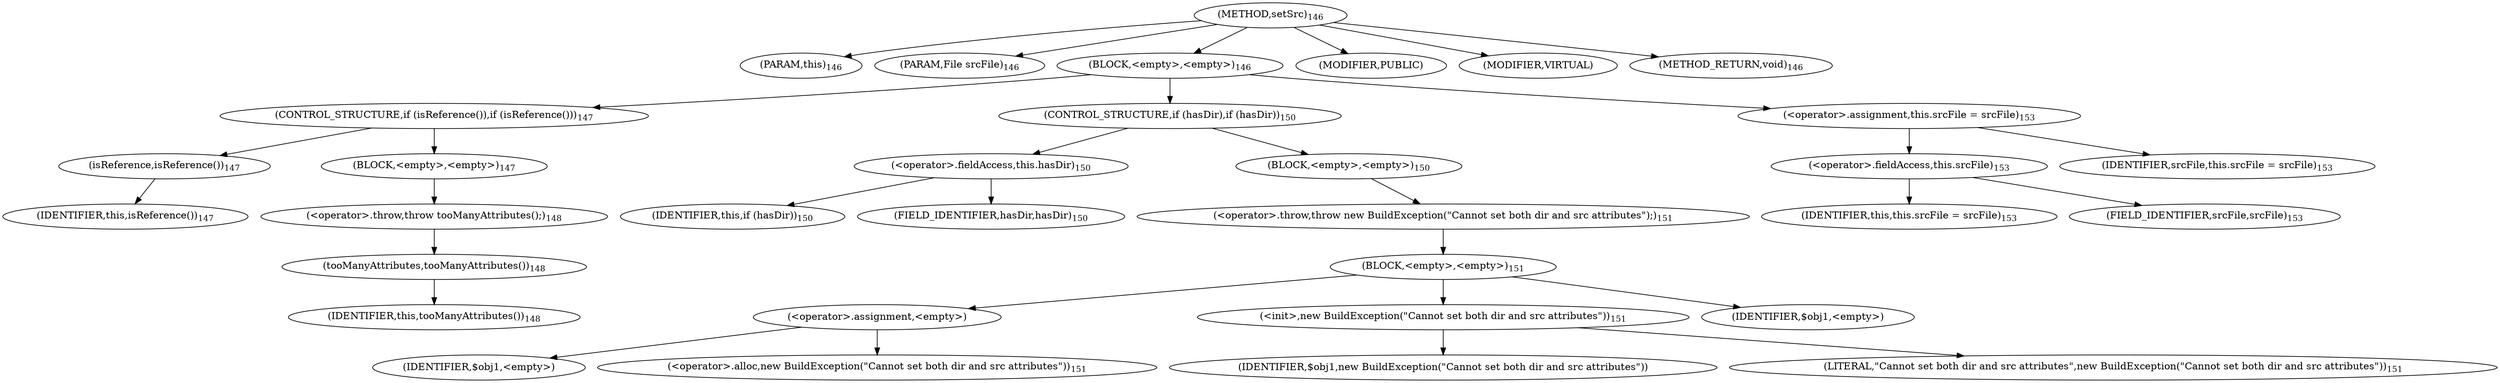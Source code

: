 digraph "setSrc" {  
"354" [label = <(METHOD,setSrc)<SUB>146</SUB>> ]
"13" [label = <(PARAM,this)<SUB>146</SUB>> ]
"355" [label = <(PARAM,File srcFile)<SUB>146</SUB>> ]
"356" [label = <(BLOCK,&lt;empty&gt;,&lt;empty&gt;)<SUB>146</SUB>> ]
"357" [label = <(CONTROL_STRUCTURE,if (isReference()),if (isReference()))<SUB>147</SUB>> ]
"358" [label = <(isReference,isReference())<SUB>147</SUB>> ]
"12" [label = <(IDENTIFIER,this,isReference())<SUB>147</SUB>> ]
"359" [label = <(BLOCK,&lt;empty&gt;,&lt;empty&gt;)<SUB>147</SUB>> ]
"360" [label = <(&lt;operator&gt;.throw,throw tooManyAttributes();)<SUB>148</SUB>> ]
"361" [label = <(tooManyAttributes,tooManyAttributes())<SUB>148</SUB>> ]
"14" [label = <(IDENTIFIER,this,tooManyAttributes())<SUB>148</SUB>> ]
"362" [label = <(CONTROL_STRUCTURE,if (hasDir),if (hasDir))<SUB>150</SUB>> ]
"363" [label = <(&lt;operator&gt;.fieldAccess,this.hasDir)<SUB>150</SUB>> ]
"364" [label = <(IDENTIFIER,this,if (hasDir))<SUB>150</SUB>> ]
"365" [label = <(FIELD_IDENTIFIER,hasDir,hasDir)<SUB>150</SUB>> ]
"366" [label = <(BLOCK,&lt;empty&gt;,&lt;empty&gt;)<SUB>150</SUB>> ]
"367" [label = <(&lt;operator&gt;.throw,throw new BuildException(&quot;Cannot set both dir and src attributes&quot;);)<SUB>151</SUB>> ]
"368" [label = <(BLOCK,&lt;empty&gt;,&lt;empty&gt;)<SUB>151</SUB>> ]
"369" [label = <(&lt;operator&gt;.assignment,&lt;empty&gt;)> ]
"370" [label = <(IDENTIFIER,$obj1,&lt;empty&gt;)> ]
"371" [label = <(&lt;operator&gt;.alloc,new BuildException(&quot;Cannot set both dir and src attributes&quot;))<SUB>151</SUB>> ]
"372" [label = <(&lt;init&gt;,new BuildException(&quot;Cannot set both dir and src attributes&quot;))<SUB>151</SUB>> ]
"373" [label = <(IDENTIFIER,$obj1,new BuildException(&quot;Cannot set both dir and src attributes&quot;))> ]
"374" [label = <(LITERAL,&quot;Cannot set both dir and src attributes&quot;,new BuildException(&quot;Cannot set both dir and src attributes&quot;))<SUB>151</SUB>> ]
"375" [label = <(IDENTIFIER,$obj1,&lt;empty&gt;)> ]
"376" [label = <(&lt;operator&gt;.assignment,this.srcFile = srcFile)<SUB>153</SUB>> ]
"377" [label = <(&lt;operator&gt;.fieldAccess,this.srcFile)<SUB>153</SUB>> ]
"15" [label = <(IDENTIFIER,this,this.srcFile = srcFile)<SUB>153</SUB>> ]
"378" [label = <(FIELD_IDENTIFIER,srcFile,srcFile)<SUB>153</SUB>> ]
"379" [label = <(IDENTIFIER,srcFile,this.srcFile = srcFile)<SUB>153</SUB>> ]
"380" [label = <(MODIFIER,PUBLIC)> ]
"381" [label = <(MODIFIER,VIRTUAL)> ]
"382" [label = <(METHOD_RETURN,void)<SUB>146</SUB>> ]
  "354" -> "13" 
  "354" -> "355" 
  "354" -> "356" 
  "354" -> "380" 
  "354" -> "381" 
  "354" -> "382" 
  "356" -> "357" 
  "356" -> "362" 
  "356" -> "376" 
  "357" -> "358" 
  "357" -> "359" 
  "358" -> "12" 
  "359" -> "360" 
  "360" -> "361" 
  "361" -> "14" 
  "362" -> "363" 
  "362" -> "366" 
  "363" -> "364" 
  "363" -> "365" 
  "366" -> "367" 
  "367" -> "368" 
  "368" -> "369" 
  "368" -> "372" 
  "368" -> "375" 
  "369" -> "370" 
  "369" -> "371" 
  "372" -> "373" 
  "372" -> "374" 
  "376" -> "377" 
  "376" -> "379" 
  "377" -> "15" 
  "377" -> "378" 
}
